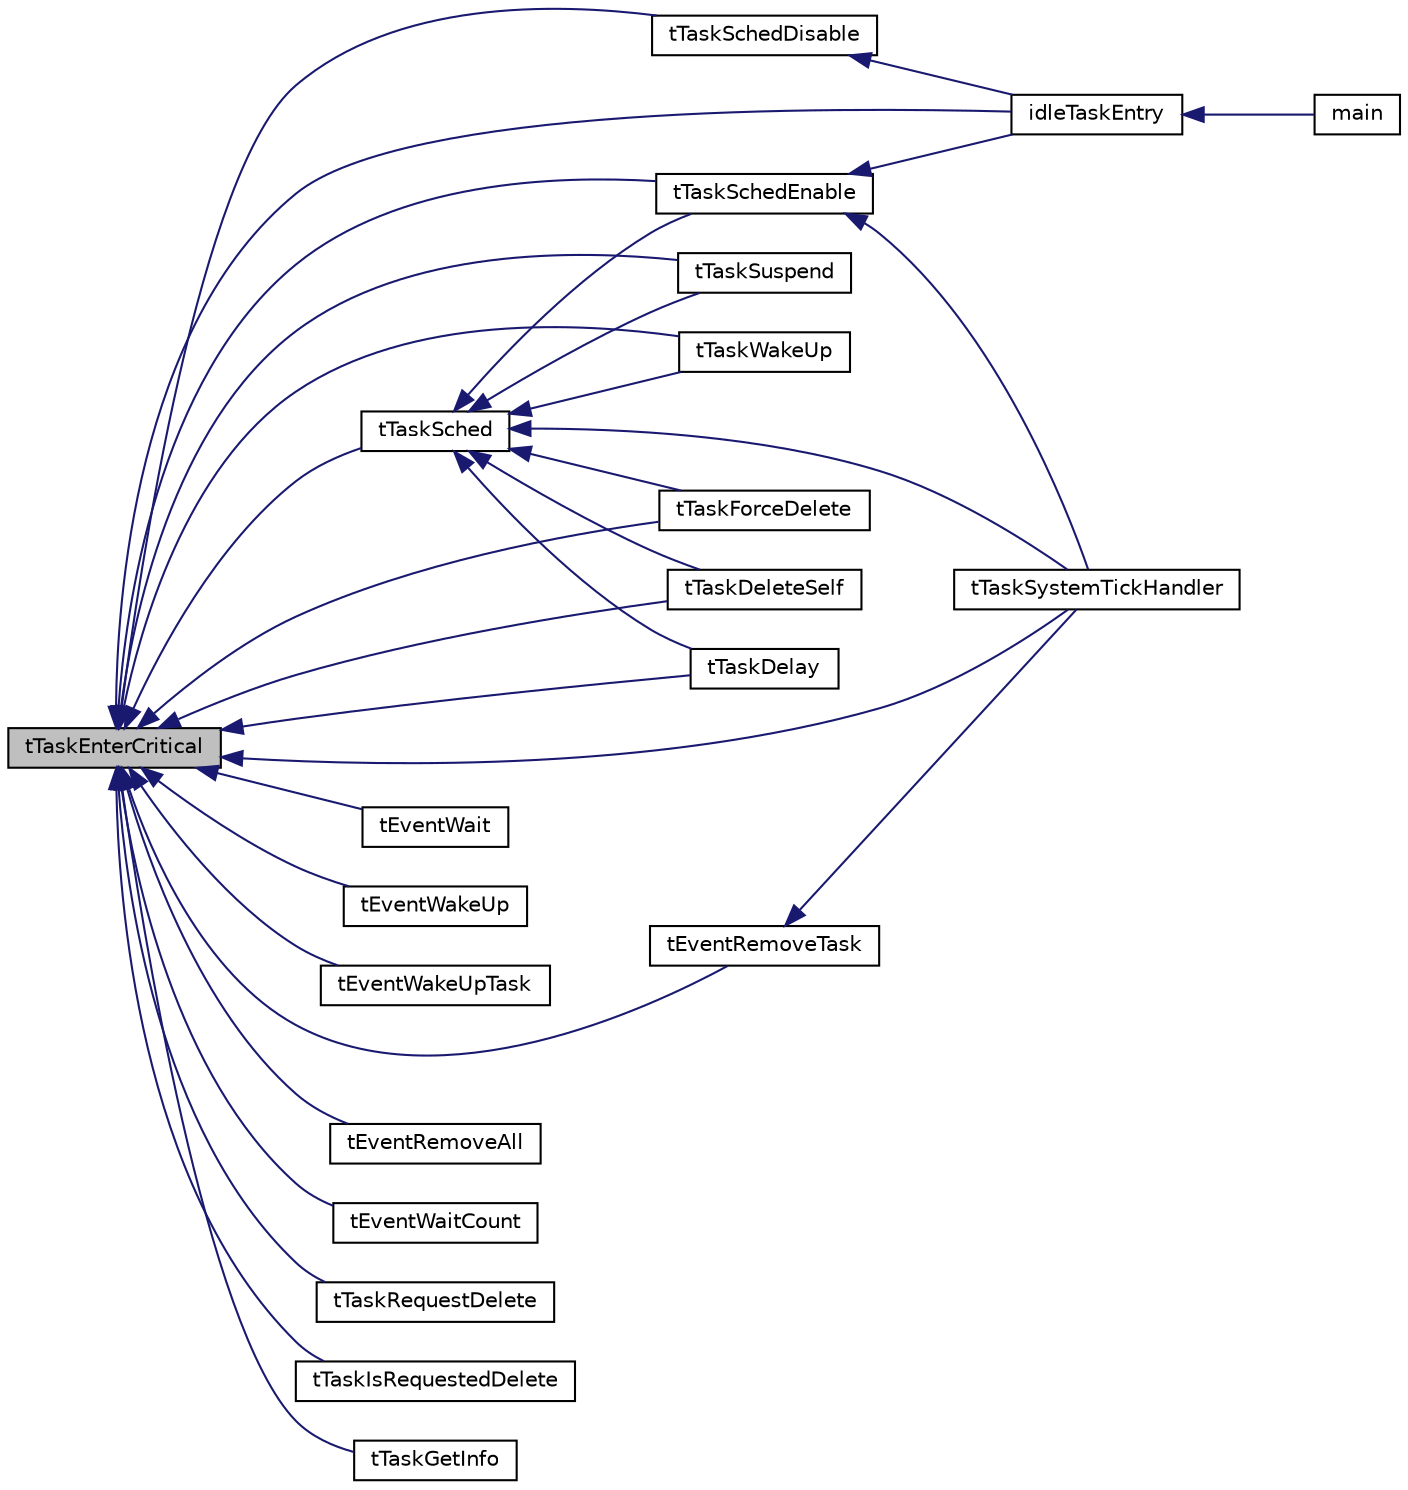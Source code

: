digraph "tTaskEnterCritical"
{
  edge [fontname="Helvetica",fontsize="10",labelfontname="Helvetica",labelfontsize="10"];
  node [fontname="Helvetica",fontsize="10",shape=record];
  rankdir="LR";
  Node7 [label="tTaskEnterCritical",height=0.2,width=0.4,color="black", fillcolor="grey75", style="filled", fontcolor="black"];
  Node7 -> Node8 [dir="back",color="midnightblue",fontsize="10",style="solid",fontname="Helvetica"];
  Node8 [label="tTaskSchedDisable",height=0.2,width=0.4,color="black", fillcolor="white", style="filled",URL="$tiny_o_s_8h.html#a6df36bc0539da24c9391099f55d1d710",tooltip="禁止任务调度 "];
  Node8 -> Node9 [dir="back",color="midnightblue",fontsize="10",style="solid",fontname="Helvetica"];
  Node9 [label="idleTaskEntry",height=0.2,width=0.4,color="black", fillcolor="white", style="filled",URL="$t_core_8c.html#a1949c76c0bc7d4b976d447fbaa947f53",tooltip="空闲任务 "];
  Node9 -> Node10 [dir="back",color="midnightblue",fontsize="10",style="solid",fontname="Helvetica"];
  Node10 [label="main",height=0.2,width=0.4,color="black", fillcolor="white", style="filled",URL="$t_core_8c.html#ae66f6b31b5ad750f1fe042a706a4e3d4",tooltip="系统入口，完成所有功能的创建，空闲任务的创建等功能 "];
  Node7 -> Node11 [dir="back",color="midnightblue",fontsize="10",style="solid",fontname="Helvetica"];
  Node11 [label="tTaskSchedEnable",height=0.2,width=0.4,color="black", fillcolor="white", style="filled",URL="$tiny_o_s_8h.html#a278230ba5b792cfe8310c110ec638e77",tooltip="允许任务调度 "];
  Node11 -> Node12 [dir="back",color="midnightblue",fontsize="10",style="solid",fontname="Helvetica"];
  Node12 [label="tTaskSystemTickHandler",height=0.2,width=0.4,color="black", fillcolor="white", style="filled",URL="$tiny_o_s_8h.html#a9141328add126e3c2659b2df4b969d3c",tooltip="系统时钟节拍处理 "];
  Node11 -> Node9 [dir="back",color="midnightblue",fontsize="10",style="solid",fontname="Helvetica"];
  Node7 -> Node13 [dir="back",color="midnightblue",fontsize="10",style="solid",fontname="Helvetica"];
  Node13 [label="tTaskSched",height=0.2,width=0.4,color="black", fillcolor="white", style="filled",URL="$tiny_o_s_8h.html#aeb48f2b93febc962f23d9a6a72db9d8e",tooltip="任务调度接口。通过它来选择下一个具体的任务，然后切换至该任务运行。 "];
  Node13 -> Node11 [dir="back",color="midnightblue",fontsize="10",style="solid",fontname="Helvetica"];
  Node13 -> Node12 [dir="back",color="midnightblue",fontsize="10",style="solid",fontname="Helvetica"];
  Node13 -> Node14 [dir="back",color="midnightblue",fontsize="10",style="solid",fontname="Helvetica"];
  Node14 [label="tTaskSuspend",height=0.2,width=0.4,color="black", fillcolor="white", style="filled",URL="$t_task_8h.html#a9b1df557da8292af30d6ff42b48e0755"];
  Node13 -> Node15 [dir="back",color="midnightblue",fontsize="10",style="solid",fontname="Helvetica"];
  Node15 [label="tTaskWakeUp",height=0.2,width=0.4,color="black", fillcolor="white", style="filled",URL="$t_task_8h.html#ac08bc12c30a810c1ec5c48f330fd509a"];
  Node13 -> Node16 [dir="back",color="midnightblue",fontsize="10",style="solid",fontname="Helvetica"];
  Node16 [label="tTaskForceDelete",height=0.2,width=0.4,color="black", fillcolor="white", style="filled",URL="$t_task_8h.html#ad4f55f0276a954401641c0972f0020e3"];
  Node13 -> Node17 [dir="back",color="midnightblue",fontsize="10",style="solid",fontname="Helvetica"];
  Node17 [label="tTaskDeleteSelf",height=0.2,width=0.4,color="black", fillcolor="white", style="filled",URL="$t_task_8h.html#a7e75a9fc2e7d9ca0bf62d519db50de00"];
  Node13 -> Node18 [dir="back",color="midnightblue",fontsize="10",style="solid",fontname="Helvetica"];
  Node18 [label="tTaskDelay",height=0.2,width=0.4,color="black", fillcolor="white", style="filled",URL="$t_time_8c.html#a7851f5bca32151d048fdf5a76e957673",tooltip="tinyOS的延时实现 "];
  Node7 -> Node12 [dir="back",color="midnightblue",fontsize="10",style="solid",fontname="Helvetica"];
  Node7 -> Node9 [dir="back",color="midnightblue",fontsize="10",style="solid",fontname="Helvetica"];
  Node7 -> Node19 [dir="back",color="midnightblue",fontsize="10",style="solid",fontname="Helvetica"];
  Node19 [label="tEventWait",height=0.2,width=0.4,color="black", fillcolor="white", style="filled",URL="$t_event_8h.html#a0bbda829b0d83072138caad66f98899a"];
  Node7 -> Node20 [dir="back",color="midnightblue",fontsize="10",style="solid",fontname="Helvetica"];
  Node20 [label="tEventWakeUp",height=0.2,width=0.4,color="black", fillcolor="white", style="filled",URL="$t_event_8h.html#a01397d82a226289ad6fad1602cb705c8"];
  Node7 -> Node21 [dir="back",color="midnightblue",fontsize="10",style="solid",fontname="Helvetica"];
  Node21 [label="tEventWakeUpTask",height=0.2,width=0.4,color="black", fillcolor="white", style="filled",URL="$t_event_8h.html#af035c08c00e607bf3019020ee09bf3c8"];
  Node7 -> Node22 [dir="back",color="midnightblue",fontsize="10",style="solid",fontname="Helvetica"];
  Node22 [label="tEventRemoveTask",height=0.2,width=0.4,color="black", fillcolor="white", style="filled",URL="$t_event_8h.html#a8d21f6237cc8ac3ec38687e1f7fa4999"];
  Node22 -> Node12 [dir="back",color="midnightblue",fontsize="10",style="solid",fontname="Helvetica"];
  Node7 -> Node23 [dir="back",color="midnightblue",fontsize="10",style="solid",fontname="Helvetica"];
  Node23 [label="tEventRemoveAll",height=0.2,width=0.4,color="black", fillcolor="white", style="filled",URL="$t_event_8h.html#ace850c06cc2fc2f07296e1eb4552030a"];
  Node7 -> Node24 [dir="back",color="midnightblue",fontsize="10",style="solid",fontname="Helvetica"];
  Node24 [label="tEventWaitCount",height=0.2,width=0.4,color="black", fillcolor="white", style="filled",URL="$t_event_8h.html#a312cd12071f2d18172b4020079af49a2"];
  Node7 -> Node14 [dir="back",color="midnightblue",fontsize="10",style="solid",fontname="Helvetica"];
  Node7 -> Node15 [dir="back",color="midnightblue",fontsize="10",style="solid",fontname="Helvetica"];
  Node7 -> Node16 [dir="back",color="midnightblue",fontsize="10",style="solid",fontname="Helvetica"];
  Node7 -> Node25 [dir="back",color="midnightblue",fontsize="10",style="solid",fontname="Helvetica"];
  Node25 [label="tTaskRequestDelete",height=0.2,width=0.4,color="black", fillcolor="white", style="filled",URL="$t_task_8h.html#a0e06a0c4378977bc86236ac4e61ae10e"];
  Node7 -> Node26 [dir="back",color="midnightblue",fontsize="10",style="solid",fontname="Helvetica"];
  Node26 [label="tTaskIsRequestedDelete",height=0.2,width=0.4,color="black", fillcolor="white", style="filled",URL="$t_task_8h.html#a113466abdb6e224bd4da771809432819"];
  Node7 -> Node17 [dir="back",color="midnightblue",fontsize="10",style="solid",fontname="Helvetica"];
  Node7 -> Node27 [dir="back",color="midnightblue",fontsize="10",style="solid",fontname="Helvetica"];
  Node27 [label="tTaskGetInfo",height=0.2,width=0.4,color="black", fillcolor="white", style="filled",URL="$t_task_8h.html#a5713566b36243903f668bd8ecfd41f71"];
  Node7 -> Node18 [dir="back",color="midnightblue",fontsize="10",style="solid",fontname="Helvetica"];
}
